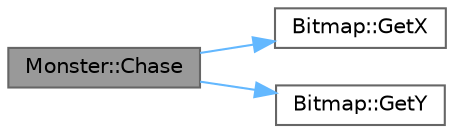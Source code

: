 digraph "Monster::Chase"
{
 // LATEX_PDF_SIZE
  bgcolor="transparent";
  edge [fontname=Helvetica,fontsize=10,labelfontname=Helvetica,labelfontsize=10];
  node [fontname=Helvetica,fontsize=10,shape=box,height=0.2,width=0.4];
  rankdir="LR";
  Node1 [label="Monster::Chase",height=0.2,width=0.4,color="gray40", fillcolor="grey60", style="filled", fontcolor="black",tooltip="Chases this instance."];
  Node1 -> Node2 [color="steelblue1",style="solid"];
  Node2 [label="Bitmap::GetX",height=0.2,width=0.4,color="grey40", fillcolor="white", style="filled",URL="$class_bitmap.html#a8dcb2592cf1a834c0c4864d03597eb0f",tooltip=" "];
  Node1 -> Node3 [color="steelblue1",style="solid"];
  Node3 [label="Bitmap::GetY",height=0.2,width=0.4,color="grey40", fillcolor="white", style="filled",URL="$class_bitmap.html#ab7481fba70b483315b9bcee6007c0e7d",tooltip=" "];
}
